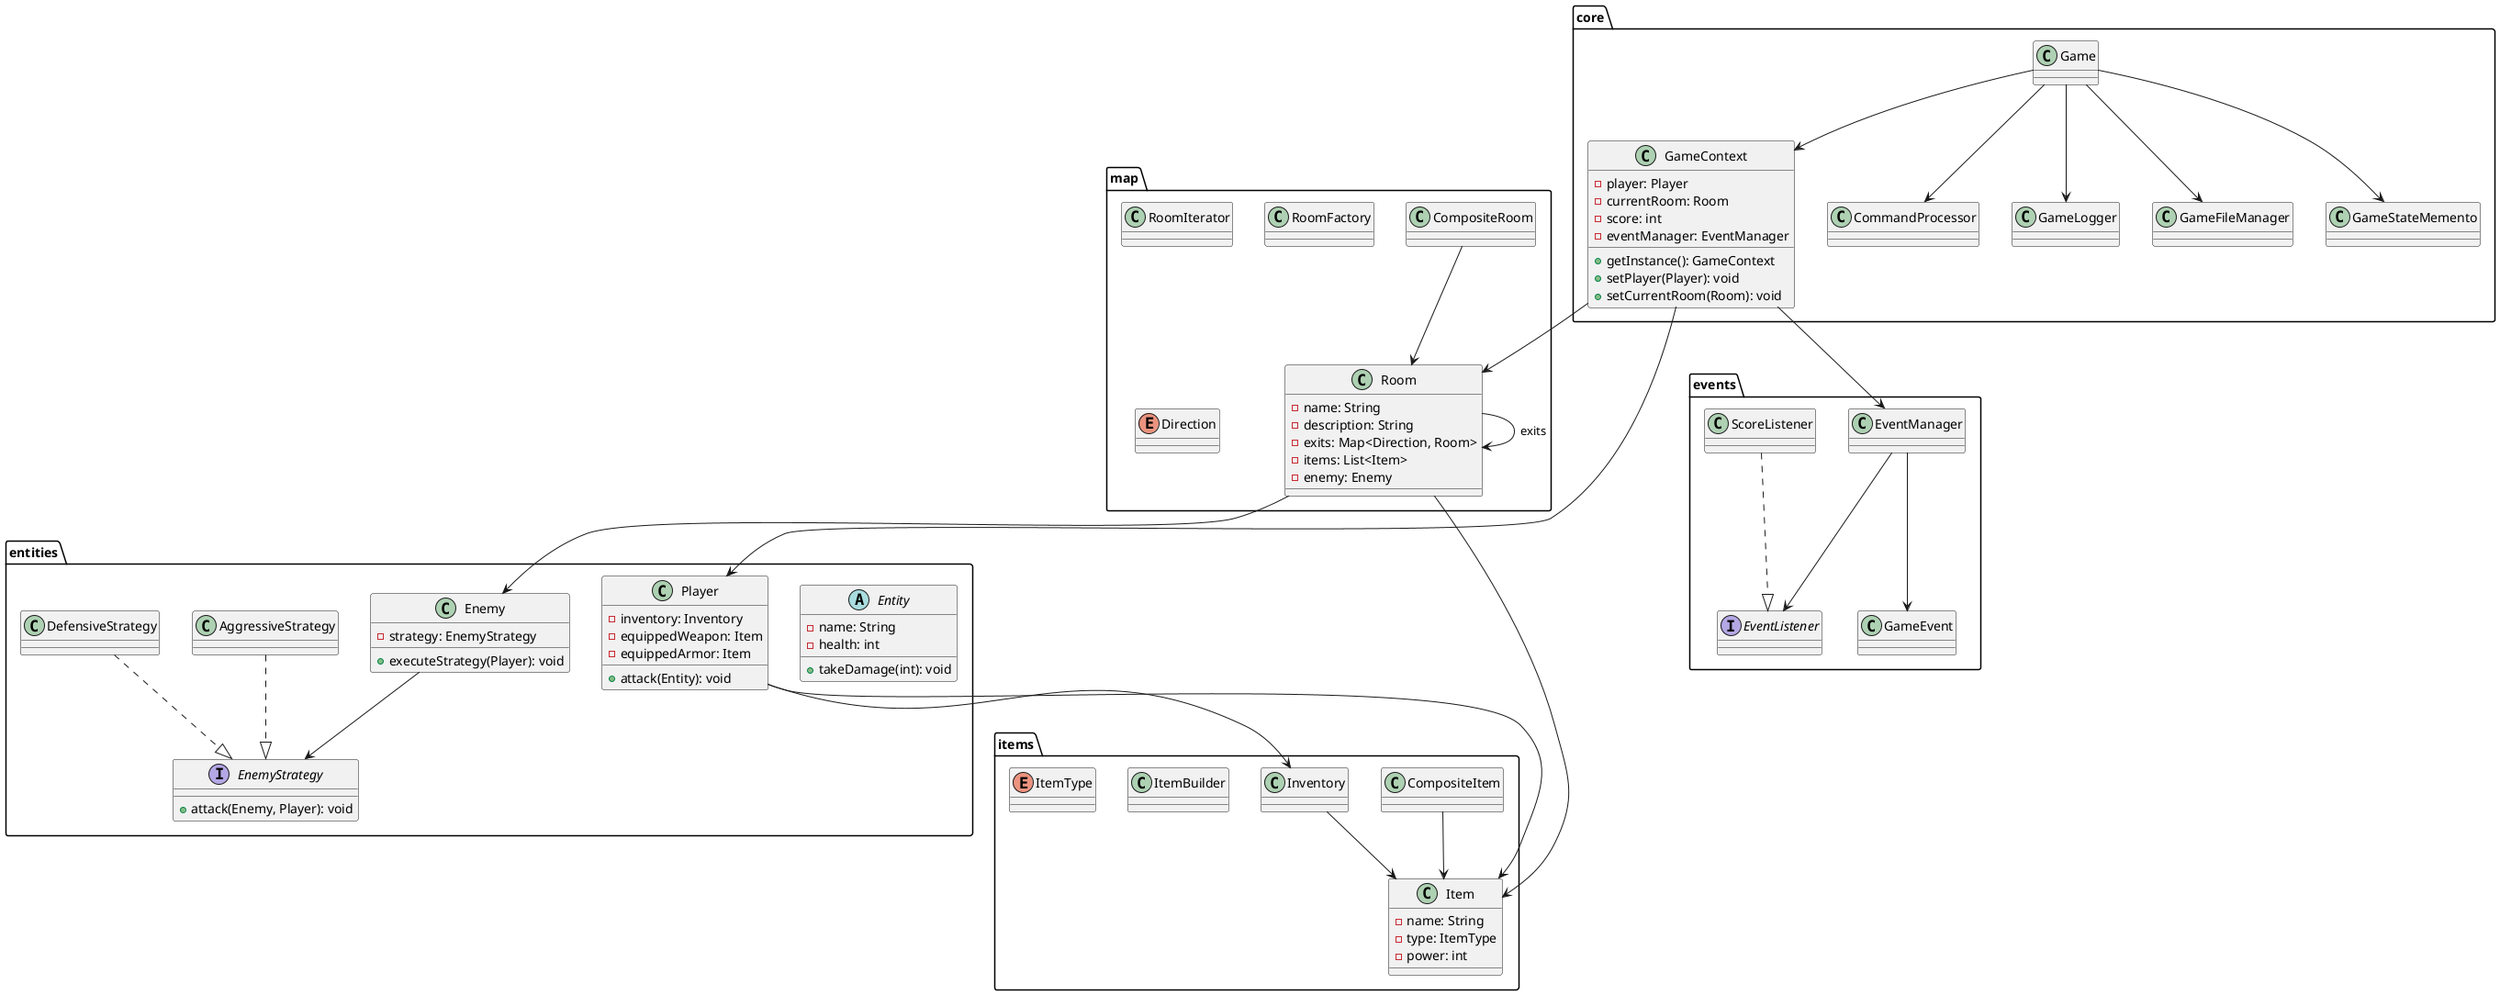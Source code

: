 @startuml ClassDiagram
' CLASS DIAGRAM — Dungeon Explorer

package core {
  class GameContext {
    - player: Player
    - currentRoom: Room
    - score: int
    - eventManager: EventManager
    + getInstance(): GameContext
    + setPlayer(Player): void
    + setCurrentRoom(Room): void
  }

  class Game {}
  class CommandProcessor {}
  class GameLogger {}
  class GameFileManager {}
  class GameStateMemento {}
}

package entities {
  abstract class Entity {
    - name: String
    - health: int
    + takeDamage(int): void
  }

  class Player {
    - inventory: Inventory
    - equippedWeapon: Item
    - equippedArmor: Item
    + attack(Entity): void
  }

  class Enemy {
    - strategy: EnemyStrategy
    + executeStrategy(Player): void
  }

  interface EnemyStrategy {
    + attack(Enemy, Player): void
  }

  class AggressiveStrategy
  class DefensiveStrategy
}

package items {
  class Item {
    - name: String
    - type: ItemType
    - power: int
  }

  class CompositeItem
  class Inventory
  class ItemBuilder
  enum ItemType
}

package map {
  class Room {
    - name: String
    - description: String
    - exits: Map<Direction, Room>
    - items: List<Item>
    - enemy: Enemy
  }

  class CompositeRoom
  class RoomIterator
  class RoomFactory
  enum Direction
}

package events {
  class EventManager
  interface EventListener
  class GameEvent
  class ScoreListener
}

GameContext --> Player
GameContext --> Room
GameContext --> EventManager
Game --> CommandProcessor
Game --> GameContext
Game --> GameLogger
Game --> GameFileManager
Game --> GameStateMemento

Player --> Inventory
Player --> Item
Enemy --> EnemyStrategy
AggressiveStrategy ..|> EnemyStrategy
DefensiveStrategy ..|> EnemyStrategy

Inventory --> Item
CompositeItem --> Item
Room --> Item
Room --> Enemy
Room --> Room : exits
CompositeRoom --> Room

EventManager --> EventListener
EventManager --> GameEvent
ScoreListener ..|> EventListener
@enduml
